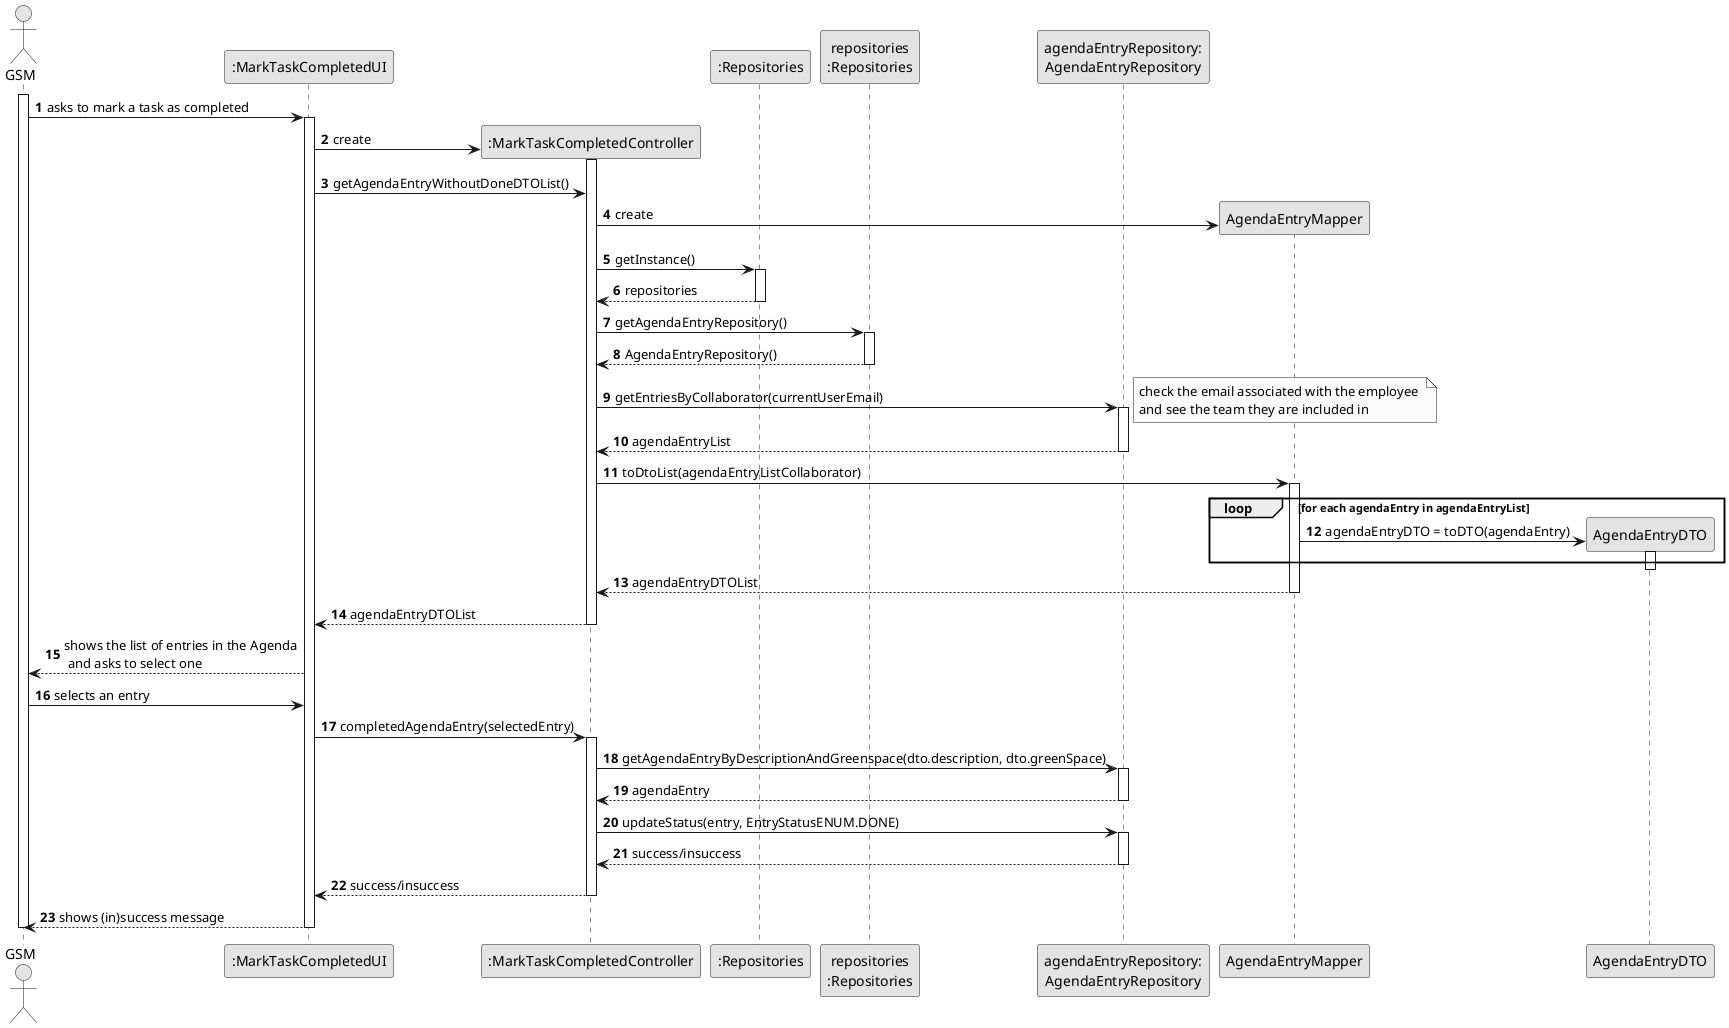 @startuml
skinparam monochrome true
skinparam packageStyle rectangle
skinparam shadowing false

autonumber

'hide footbox
actor "GSM" as GSM
participant ":MarkTaskCompletedUI" as UI
participant ":MarkTaskCompletedController" as CTRL
participant ":Repositories" as RepositorySingleton
participant "repositories\n:Repositories" as PLAT
participant "agendaEntryRepository:\nAgendaEntryRepository" as Repo
participant "AgendaEntryMapper"
participant "AgendaEntryDTO"



activate GSM

                GSM -> UI : asks to mark a task as completed

                activate UI

                UI -> CTRL** : create
                activate CTRL

                 UI-> CTRL: getAgendaEntryWithoutDoneDTOList()

                CTRL -> "AgendaEntryMapper"**:  create







                CTRL -> RepositorySingleton : getInstance()
                activate RepositorySingleton

                    RepositorySingleton --> CTRL: repositories
                deactivate RepositorySingleton


                CTRL -> PLAT : getAgendaEntryRepository()
                activate PLAT

                    PLAT --> CTRL: AgendaEntryRepository()
                deactivate PLAT


                CTRL -> Repo :getEntriesByCollaborator(currentUserEmail)
                activate Repo

                note right: check the email associated with the employee \nand see the team they are included in

                Repo --> CTRL: agendaEntryList
                deactivate Repo




                CTRL -> "AgendaEntryMapper" : toDtoList(agendaEntryListCollaborator)
                activate "AgendaEntryMapper"


                 loop for each agendaEntry in agendaEntryList

                 "AgendaEntryMapper" -> "AgendaEntryDTO"** : agendaEntryDTO = toDTO(agendaEntry)

                  activate "AgendaEntryDTO"
                  end
                deactivate "AgendaEntryDTO"

                "AgendaEntryMapper" --> CTRL : agendaEntryDTOList
                deactivate "AgendaEntryMapper"

                 CTRL --> UI : agendaEntryDTOList
                 deactivate CTRL

                  UI --> GSM : shows the list of entries in the Agenda\n and asks to select one


                 GSM-> UI: selects an entry



                UI-> CTRL: completedAgendaEntry(selectedEntry)
                deactivate "AgendaEntryDTO"
                activate CTRL

                CTRL-> Repo: getAgendaEntryByDescriptionAndGreenspace(dto.description, dto.greenSpace)
                activate Repo
                Repo-->CTRL: agendaEntry
                deactivate Repo



                CTRL-> Repo: updateStatus(entry, EntryStatusENUM.DONE)

                activate Repo
                Repo-->CTRL: success/insuccess


              deactivate Repo

                CTRL --> UI : success/insuccess
                deactivate CTRL
               UI --> GSM : shows (in)success message
               deactivate UI


               deactivate GSM

@enduml